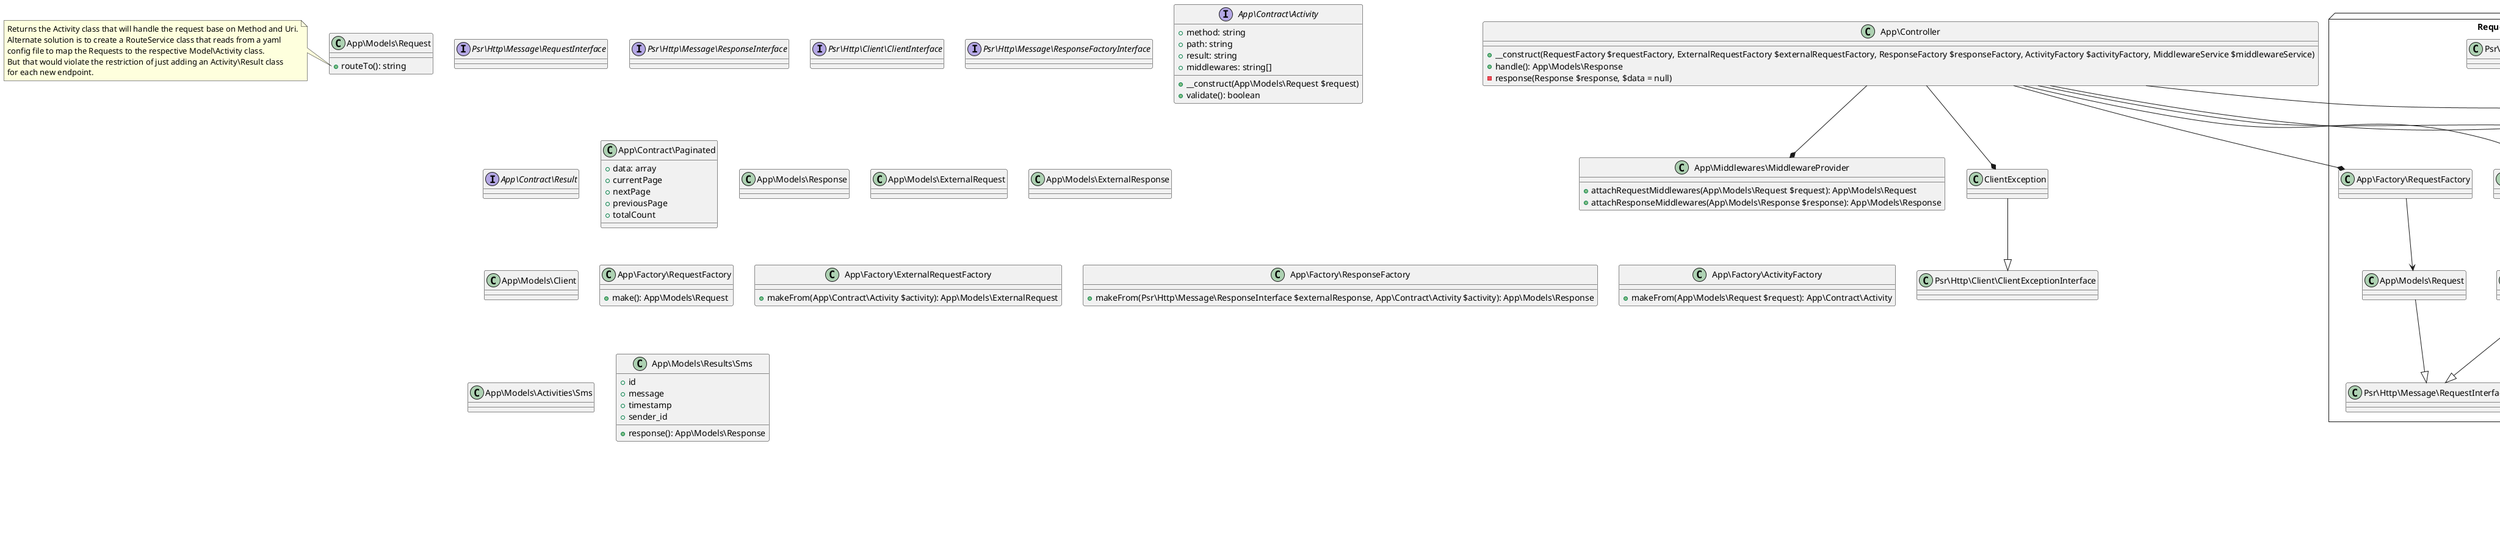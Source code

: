 @startuml shiftbase/eggress
App\Controller --* App\Middlewares\MiddlewareProvider
App\Controller --* ClientException
ClientException --|> Psr\Http\Client\ClientExceptionInterface

node "Requests" {
    App\Models\Request --|> Psr\Http\Message\RequestInterface
    App\Models\ExternalRequest --|> Psr\Http\Message\RequestInterface
    Psr\Http\Message\RequestFactoryInterface <|-- App\Factory\ExternalRequestFactory
    App\Controller --* App\Factory\RequestFactory
    App\Controller --* App\Factory\ExternalRequestFactory
    App\Factory\RequestFactory --> App\Models\Request
    App\Factory\ExternalRequestFactory --> App\Models\ExternalRequest
}

node "Client" {
    App\Models\Client --|> Psr\Http\Client\ClientInterface
    App\Controller --* App\Models\Client

}

node "Response" {
    App\Controller --* App\Factory\ResponseFactory
    App\Models\Response --|> Psr\Http\Message\ResponseInterface
    App\Factory\ResponseFactory --> App\Models\Response
    App\Factory\ResponseFactory --> App\Models\ExternalResponse
    App\Factory\ResponseFactory --|> Psr\Http\Message\ResponseFactoryInterface
    App\Models\ExternalResponse --|> Psr\Http\Message\ResponseInterface
}

node "Activity and Result" {
    App\Controller --* App\Factory\ActivityFactory
    App\Factory\ActivityFactory --> App\Contract\Activity
    App\Contract\Result <|-- App\Models\Results\Sms
    App\Contract\Activity <|-- App\Models\Activities\Sms
    App\Models\Results\Sms -- App\Models\Activities\Sms : referer


    App\Contract\Activity <|-- App\Models\Activities\SmsList
    App\Contract\Result <|-- App\Contract\Paginated
    App\Contract\Paginated <|-- App\Models\Results\SmsList
    App\Models\Results\SmsList -- App\Models\Activities\SmsList : referer
    App\Models\Results\SmsList o-- App\Models\Results\Sms

}

interface Psr\Http\Message\RequestInterface {
}
interface Psr\Http\Message\ResponseInterface {
}
interface Psr\Http\Client\ClientInterface {
}
interface Psr\Http\Message\ResponseFactoryInterface {

}

interface App\Contract\Activity {
    +method: string
    +path: string
    +result: string
    +middlewares: string[]
    +__construct(App\Models\Request $request)
    +validate(): boolean
}

interface App\Contract\Result {
}

class App\Contract\Paginated {
    +data: array
    +currentPage
    +nextPage
    +previousPage
    +totalCount
}

class App\Models\Request {
    +routeTo(): string
}
class App\Models\Response {
}
class App\Models\ExternalRequest {
}
class App\Models\ExternalResponse {
}
class App\Models\Client {
}


class App\Factory\RequestFactory {
    +make(): App\Models\Request
}

class App\Factory\ExternalRequestFactory {
    +makeFrom(App\Contract\Activity $activity): App\Models\ExternalRequest
}

class App\Factory\ResponseFactory {
    +makeFrom(Psr\Http\Message\ResponseInterface $externalResponse, App\Contract\Activity $activity): App\Models\Response
}

class App\Factory\ActivityFactory {
    +makeFrom(App\Models\Request $request): App\Contract\Activity
}

class App\Models\Activities\Sms {
}

class App\Models\Results\Sms {
    +id
    +message
    +timestamp
    +sender_id
    +response(): App\Models\Response
}

class App\Controller {
    +__construct(RequestFactory $requestFactory, ExternalRequestFactory $externalRequestFactory, ResponseFactory $responseFactory, ActivityFactory $activityFactory, MiddlewareService $middlewareService)
    +handle(): App\Models\Response
    -response(Response $response, $data = null)
}

class App\Middlewares\MiddlewareProvider {
    +attachRequestMiddlewares(App\Models\Request $request): App\Models\Request
    +attachResponseMiddlewares(App\Models\Response $response): App\Models\Response
}

note left of App\Models\Request::routeTo()
    Returns the Activity class that will handle the request base on Method and Uri.
    Alternate solution is to create a RouteService class that reads from a yaml
    config file to map the Requests to the respective Model\Activity class.
    But that would violate the restriction of just adding an Activity\Result class
    for each new endpoint. 
end note
@enduml
